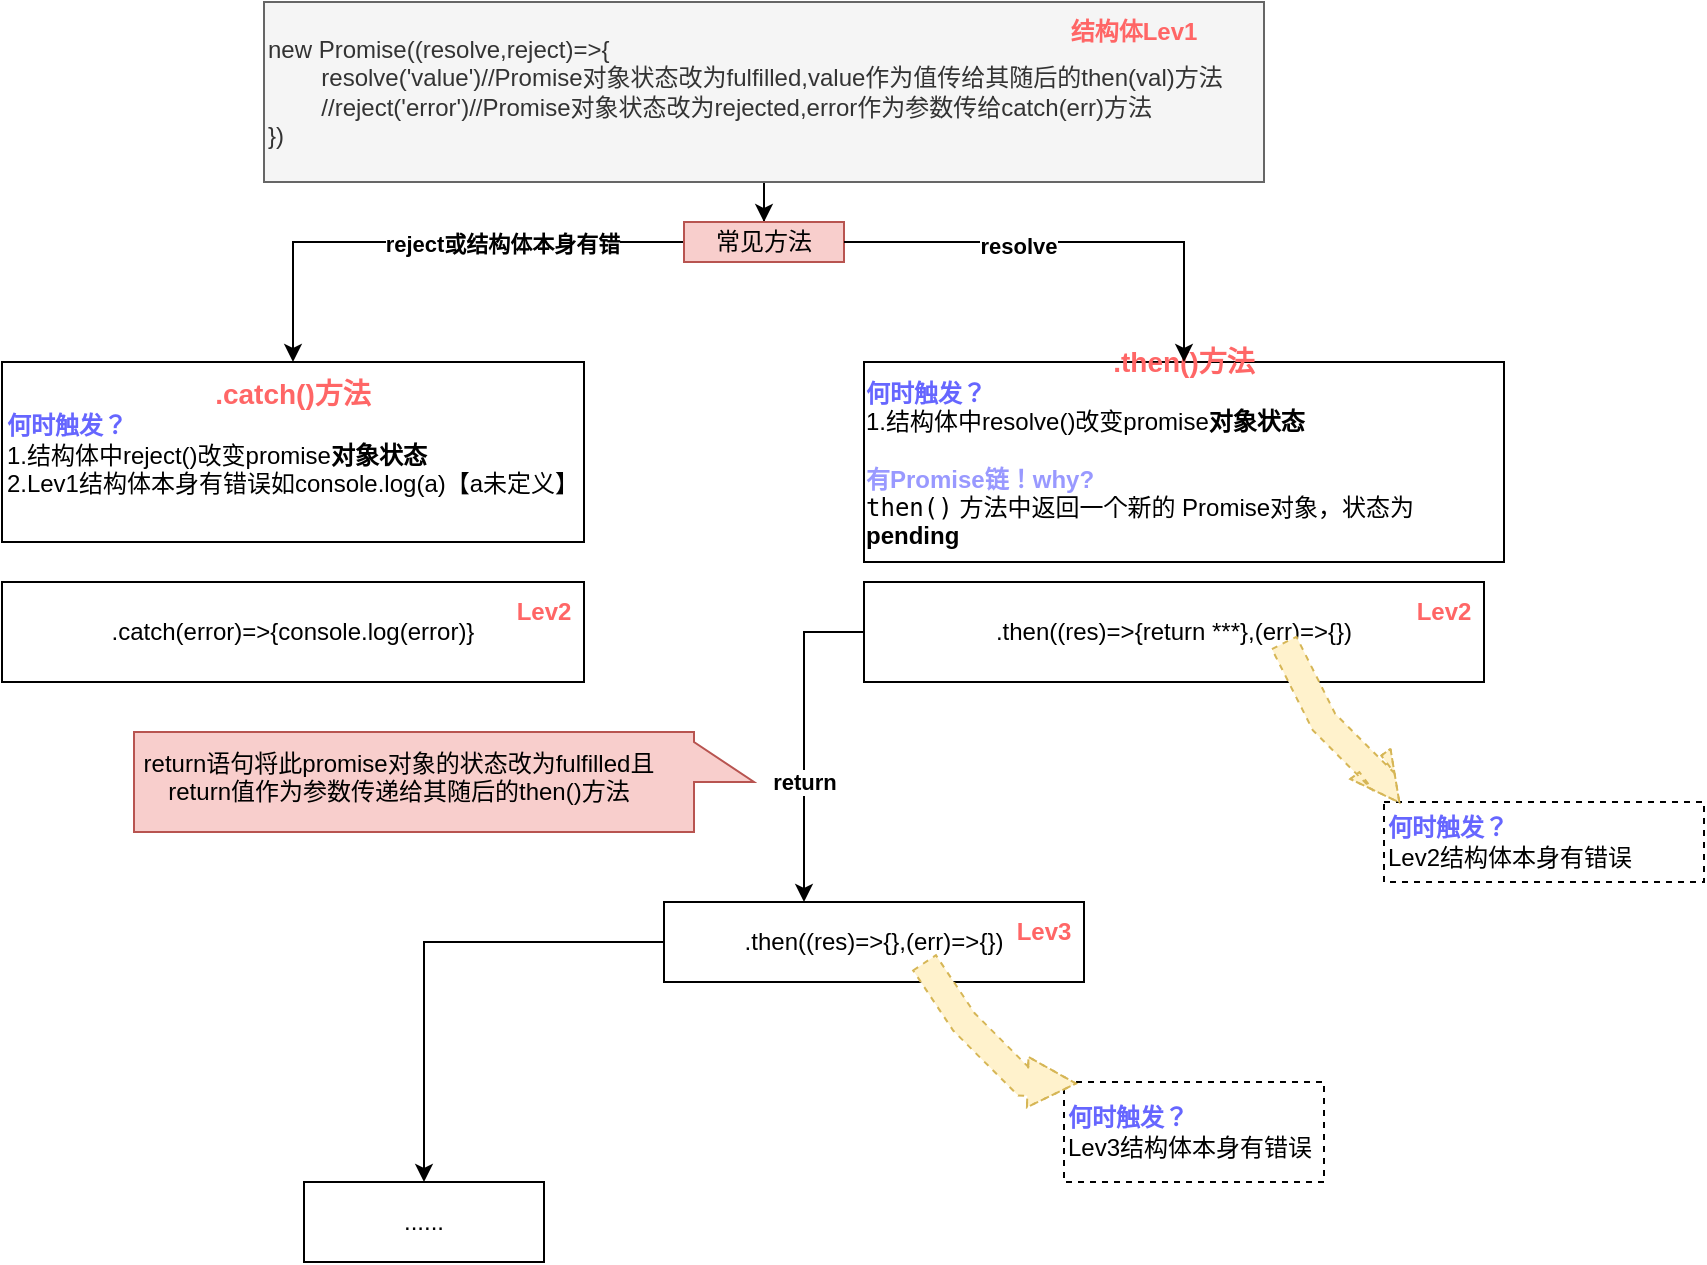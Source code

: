 <mxfile version="24.0.4" type="github">
  <diagram name="第 1 页" id="SGukPir_UWberAC0a7HO">
    <mxGraphModel dx="1388" dy="814" grid="1" gridSize="10" guides="1" tooltips="1" connect="1" arrows="1" fold="1" page="1" pageScale="1" pageWidth="1169" pageHeight="827" math="0" shadow="0">
      <root>
        <mxCell id="0" />
        <mxCell id="1" parent="0" />
        <mxCell id="9LQ5-nQEe8H-HD1S8oPk-19" style="edgeStyle=orthogonalEdgeStyle;rounded=0;orthogonalLoop=1;jettySize=auto;html=1;entryX=0.5;entryY=0;entryDx=0;entryDy=0;" edge="1" parent="1" source="9LQ5-nQEe8H-HD1S8oPk-1" target="9LQ5-nQEe8H-HD1S8oPk-3">
          <mxGeometry relative="1" as="geometry" />
        </mxCell>
        <mxCell id="9LQ5-nQEe8H-HD1S8oPk-1" value="new Promise((resolve,reject)=&amp;gt;{&lt;div&gt;&lt;span style=&quot;white-space: pre;&quot;&gt;&#x9;&lt;/span&gt;resolve(&#39;value&#39;)//Promise对象状态改为fulfilled,value作为值传给其随后的then(val)方法&lt;/div&gt;&lt;div&gt;&lt;span style=&quot;white-space: pre;&quot;&gt;&#x9;&lt;/span&gt;//reject(&#39;error&#39;)//Promise对象状态改为rejected,error作为参数传给catch(err)方法&lt;br&gt;&lt;div&gt;&lt;div style=&quot;&quot;&gt;}&lt;span style=&quot;background-color: initial;&quot;&gt;)&lt;/span&gt;&lt;/div&gt;&lt;/div&gt;&lt;/div&gt;" style="rounded=0;whiteSpace=wrap;html=1;align=left;fillColor=#f5f5f5;fontColor=#333333;strokeColor=#666666;" vertex="1" parent="1">
          <mxGeometry x="301" y="60" width="500" height="90" as="geometry" />
        </mxCell>
        <mxCell id="9LQ5-nQEe8H-HD1S8oPk-5" style="edgeStyle=orthogonalEdgeStyle;rounded=0;orthogonalLoop=1;jettySize=auto;html=1;entryX=0.5;entryY=0;entryDx=0;entryDy=0;" edge="1" parent="1" source="9LQ5-nQEe8H-HD1S8oPk-3" target="9LQ5-nQEe8H-HD1S8oPk-4">
          <mxGeometry relative="1" as="geometry" />
        </mxCell>
        <mxCell id="9LQ5-nQEe8H-HD1S8oPk-21" value="&lt;b&gt;reject或结构体本身有错&lt;/b&gt;" style="edgeLabel;html=1;align=center;verticalAlign=middle;resizable=0;points=[];" vertex="1" connectable="0" parent="9LQ5-nQEe8H-HD1S8oPk-5">
          <mxGeometry x="-0.287" y="1" relative="1" as="geometry">
            <mxPoint as="offset" />
          </mxGeometry>
        </mxCell>
        <mxCell id="9LQ5-nQEe8H-HD1S8oPk-3" value="常见方法" style="rounded=0;whiteSpace=wrap;html=1;fillColor=#f8cecc;strokeColor=#b85450;" vertex="1" parent="1">
          <mxGeometry x="511" y="170" width="80" height="20" as="geometry" />
        </mxCell>
        <mxCell id="9LQ5-nQEe8H-HD1S8oPk-4" value="&lt;b&gt;&lt;font color=&quot;#ff6666&quot; style=&quot;font-size: 14px;&quot;&gt;.catch()方法&lt;/font&gt;&lt;/b&gt;&lt;div style=&quot;text-align: left;&quot;&gt;&lt;b&gt;&lt;font color=&quot;#6666ff&quot;&gt;何时触发？&lt;/font&gt;&lt;/b&gt;&lt;/div&gt;&lt;div style=&quot;text-align: left;&quot;&gt;1.结构体中reject()改变promise&lt;b&gt;对象状态&lt;/b&gt;&lt;/div&gt;&lt;div&gt;2.Lev1结构体本身有错误如console.log(a)【a未定义】&lt;/div&gt;&lt;div&gt;&lt;br&gt;&lt;/div&gt;" style="rounded=0;whiteSpace=wrap;html=1;" vertex="1" parent="1">
          <mxGeometry x="170" y="240" width="291" height="90" as="geometry" />
        </mxCell>
        <mxCell id="9LQ5-nQEe8H-HD1S8oPk-6" value="&lt;b&gt;&lt;font color=&quot;#ff6666&quot; style=&quot;font-size: 14px;&quot;&gt;.then()方法&lt;/font&gt;&lt;/b&gt;&lt;div style=&quot;text-align: left;&quot;&gt;&lt;b&gt;&lt;font color=&quot;#6666ff&quot;&gt;何时触发？&lt;/font&gt;&lt;/b&gt;&lt;/div&gt;&lt;div style=&quot;text-align: left;&quot;&gt;1.结构体中resolve()改变promise&lt;b&gt;对象状态&lt;/b&gt;&lt;/div&gt;&lt;div style=&quot;text-align: left;&quot;&gt;&lt;b&gt;&lt;br&gt;&lt;/b&gt;&lt;/div&gt;&lt;div style=&quot;text-align: left;&quot;&gt;&lt;b&gt;&lt;font color=&quot;#9999ff&quot;&gt;有Promise链！why?&lt;/font&gt;&lt;/b&gt;&lt;/div&gt;&lt;div style=&quot;text-align: left;&quot;&gt;&lt;code style=&quot;&quot;&gt;then()&lt;/code&gt; 方法中返回一个新的 Promise对象，状态为&lt;b&gt;pending&lt;/b&gt;&lt;br&gt;&lt;/div&gt;&lt;div style=&quot;text-align: left;&quot;&gt;&lt;br&gt;&lt;/div&gt;" style="rounded=0;whiteSpace=wrap;html=1;" vertex="1" parent="1">
          <mxGeometry x="601" y="240" width="320" height="100" as="geometry" />
        </mxCell>
        <mxCell id="9LQ5-nQEe8H-HD1S8oPk-8" style="edgeStyle=orthogonalEdgeStyle;rounded=0;orthogonalLoop=1;jettySize=auto;html=1;entryX=0.5;entryY=0;entryDx=0;entryDy=0;exitX=1;exitY=0.5;exitDx=0;exitDy=0;" edge="1" parent="1" source="9LQ5-nQEe8H-HD1S8oPk-3" target="9LQ5-nQEe8H-HD1S8oPk-6">
          <mxGeometry relative="1" as="geometry">
            <mxPoint x="601" y="181" as="sourcePoint" />
            <mxPoint x="786.75" y="230.72" as="targetPoint" />
          </mxGeometry>
        </mxCell>
        <mxCell id="9LQ5-nQEe8H-HD1S8oPk-20" value="&lt;b&gt;resolve&lt;/b&gt;" style="edgeLabel;html=1;align=center;verticalAlign=middle;resizable=0;points=[];" vertex="1" connectable="0" parent="9LQ5-nQEe8H-HD1S8oPk-8">
          <mxGeometry x="-0.243" y="-2" relative="1" as="geometry">
            <mxPoint as="offset" />
          </mxGeometry>
        </mxCell>
        <mxCell id="9LQ5-nQEe8H-HD1S8oPk-9" value="&lt;b&gt;&lt;font color=&quot;#ff6666&quot;&gt;结构体Lev1&lt;/font&gt;&lt;/b&gt;" style="text;html=1;align=center;verticalAlign=middle;whiteSpace=wrap;rounded=0;" vertex="1" parent="1">
          <mxGeometry x="691" y="60" width="90" height="30" as="geometry" />
        </mxCell>
        <mxCell id="9LQ5-nQEe8H-HD1S8oPk-24" style="edgeStyle=orthogonalEdgeStyle;rounded=0;orthogonalLoop=1;jettySize=auto;html=1;" edge="1" parent="1" source="9LQ5-nQEe8H-HD1S8oPk-10" target="9LQ5-nQEe8H-HD1S8oPk-14">
          <mxGeometry relative="1" as="geometry">
            <Array as="points">
              <mxPoint x="571" y="375" />
            </Array>
          </mxGeometry>
        </mxCell>
        <mxCell id="9LQ5-nQEe8H-HD1S8oPk-25" value="&lt;b&gt;return&lt;/b&gt;" style="edgeLabel;html=1;align=center;verticalAlign=middle;resizable=0;points=[];" vertex="1" connectable="0" parent="9LQ5-nQEe8H-HD1S8oPk-24">
          <mxGeometry x="0.272" relative="1" as="geometry">
            <mxPoint as="offset" />
          </mxGeometry>
        </mxCell>
        <mxCell id="9LQ5-nQEe8H-HD1S8oPk-10" value="&lt;span style=&quot;text-align: left;&quot;&gt;.then((res)=&amp;gt;{return ***&lt;/span&gt;&lt;span style=&quot;text-align: left; background-color: initial;&quot;&gt;},(err)=&amp;gt;{})&lt;/span&gt;" style="rounded=0;whiteSpace=wrap;html=1;" vertex="1" parent="1">
          <mxGeometry x="601" y="350" width="310" height="50" as="geometry" />
        </mxCell>
        <mxCell id="9LQ5-nQEe8H-HD1S8oPk-11" value=".catch(error)=&amp;gt;{console.log(error)}" style="rounded=0;whiteSpace=wrap;html=1;" vertex="1" parent="1">
          <mxGeometry x="170" y="350" width="291" height="50" as="geometry" />
        </mxCell>
        <mxCell id="9LQ5-nQEe8H-HD1S8oPk-12" value="&lt;font color=&quot;#ff6666&quot;&gt;&lt;b&gt;Lev2&lt;/b&gt;&lt;/font&gt;" style="text;html=1;align=center;verticalAlign=middle;whiteSpace=wrap;rounded=0;" vertex="1" parent="1">
          <mxGeometry x="411" y="350" width="60" height="30" as="geometry" />
        </mxCell>
        <mxCell id="9LQ5-nQEe8H-HD1S8oPk-13" value="&lt;font color=&quot;#ff6666&quot;&gt;&lt;b&gt;Lev2&lt;/b&gt;&lt;/font&gt;" style="text;html=1;align=center;verticalAlign=middle;whiteSpace=wrap;rounded=0;" vertex="1" parent="1">
          <mxGeometry x="861" y="350" width="60" height="30" as="geometry" />
        </mxCell>
        <mxCell id="9LQ5-nQEe8H-HD1S8oPk-29" style="edgeStyle=orthogonalEdgeStyle;rounded=0;orthogonalLoop=1;jettySize=auto;html=1;" edge="1" parent="1" source="9LQ5-nQEe8H-HD1S8oPk-14" target="9LQ5-nQEe8H-HD1S8oPk-28">
          <mxGeometry relative="1" as="geometry" />
        </mxCell>
        <mxCell id="9LQ5-nQEe8H-HD1S8oPk-14" value="&lt;span style=&quot;text-align: left;&quot;&gt;.then((res)=&amp;gt;{&lt;/span&gt;&lt;span style=&quot;text-align: left; background-color: initial;&quot;&gt;},(err)=&amp;gt;{})&lt;/span&gt;" style="rounded=0;whiteSpace=wrap;html=1;" vertex="1" parent="1">
          <mxGeometry x="501" y="510" width="210" height="40" as="geometry" />
        </mxCell>
        <mxCell id="9LQ5-nQEe8H-HD1S8oPk-15" value="&lt;font color=&quot;#ff6666&quot;&gt;&lt;b&gt;Lev3&lt;/b&gt;&lt;/font&gt;" style="text;html=1;align=center;verticalAlign=middle;whiteSpace=wrap;rounded=0;" vertex="1" parent="1">
          <mxGeometry x="661" y="510" width="60" height="30" as="geometry" />
        </mxCell>
        <mxCell id="9LQ5-nQEe8H-HD1S8oPk-26" value="" style="shape=callout;whiteSpace=wrap;html=1;perimeter=calloutPerimeter;rotation=-90;fillColor=#f8cecc;strokeColor=#b85450;" vertex="1" parent="1">
          <mxGeometry x="366" y="295" width="50" height="310" as="geometry" />
        </mxCell>
        <mxCell id="9LQ5-nQEe8H-HD1S8oPk-27" value="&lt;div&gt;return语句将此promise对象的状态改为&lt;span style=&quot;background-color: initial;&quot;&gt;fulfilled&lt;/span&gt;&lt;span style=&quot;background-color: initial;&quot;&gt;且return值作为参数传递给其随后的then()方法&lt;/span&gt;&lt;/div&gt;&lt;div&gt;&lt;br&gt;&lt;/div&gt;" style="text;html=1;align=center;verticalAlign=middle;whiteSpace=wrap;rounded=0;" vertex="1" parent="1">
          <mxGeometry x="236" y="440" width="265" height="30" as="geometry" />
        </mxCell>
        <mxCell id="9LQ5-nQEe8H-HD1S8oPk-28" value="......" style="rounded=0;whiteSpace=wrap;html=1;" vertex="1" parent="1">
          <mxGeometry x="321" y="650" width="120" height="40" as="geometry" />
        </mxCell>
        <mxCell id="9LQ5-nQEe8H-HD1S8oPk-30" value="&lt;b style=&quot;&quot;&gt;&lt;font color=&quot;#6666ff&quot;&gt;何时触发？&lt;/font&gt;&lt;/b&gt;&lt;div&gt;&lt;span style=&quot;text-align: center;&quot;&gt;Lev2结构体本身有错误&lt;/span&gt;&lt;b style=&quot;&quot;&gt;&lt;font color=&quot;#6666ff&quot;&gt;&lt;br&gt;&lt;/font&gt;&lt;/b&gt;&lt;/div&gt;" style="rounded=0;whiteSpace=wrap;html=1;dashed=1;align=left;" vertex="1" parent="1">
          <mxGeometry x="861" y="460" width="160" height="40" as="geometry" />
        </mxCell>
        <mxCell id="9LQ5-nQEe8H-HD1S8oPk-31" value="" style="shape=flexArrow;endArrow=classic;html=1;rounded=0;exitX=0.677;exitY=0.6;exitDx=0;exitDy=0;exitPerimeter=0;fillColor=#fff2cc;strokeColor=#d6b656;dashed=1;entryX=0.05;entryY=0.016;entryDx=0;entryDy=0;entryPerimeter=0;width=13.714;endSize=7.72;endWidth=10.449;" edge="1" parent="1" source="9LQ5-nQEe8H-HD1S8oPk-10" target="9LQ5-nQEe8H-HD1S8oPk-30">
          <mxGeometry width="50" height="50" relative="1" as="geometry">
            <mxPoint x="871" y="436" as="sourcePoint" />
            <mxPoint x="941" y="422" as="targetPoint" />
            <Array as="points">
              <mxPoint x="831" y="420" />
              <mxPoint x="861" y="450" />
            </Array>
          </mxGeometry>
        </mxCell>
        <mxCell id="9LQ5-nQEe8H-HD1S8oPk-32" value="&lt;b style=&quot;&quot;&gt;&lt;font color=&quot;#6666ff&quot;&gt;何时触发？&lt;/font&gt;&lt;/b&gt;&lt;div&gt;&lt;span style=&quot;text-align: center;&quot;&gt;Lev3结构体本身有错误&lt;/span&gt;&lt;b style=&quot;&quot;&gt;&lt;font color=&quot;#6666ff&quot;&gt;&lt;br&gt;&lt;/font&gt;&lt;/b&gt;&lt;/div&gt;" style="rounded=0;whiteSpace=wrap;html=1;dashed=1;align=left;" vertex="1" parent="1">
          <mxGeometry x="701" y="600" width="130" height="50" as="geometry" />
        </mxCell>
        <mxCell id="9LQ5-nQEe8H-HD1S8oPk-33" value="" style="shape=flexArrow;endArrow=classic;html=1;rounded=0;fillColor=#fff2cc;strokeColor=#d6b656;dashed=1;entryX=0.05;entryY=0.016;entryDx=0;entryDy=0;entryPerimeter=0;width=13.714;endSize=7.72;endWidth=10.449;" edge="1" parent="1" target="9LQ5-nQEe8H-HD1S8oPk-32">
          <mxGeometry width="50" height="50" relative="1" as="geometry">
            <mxPoint x="631" y="540" as="sourcePoint" />
            <mxPoint x="761" y="572" as="targetPoint" />
            <Array as="points">
              <mxPoint x="651" y="570" />
              <mxPoint x="681" y="600" />
            </Array>
          </mxGeometry>
        </mxCell>
      </root>
    </mxGraphModel>
  </diagram>
</mxfile>
